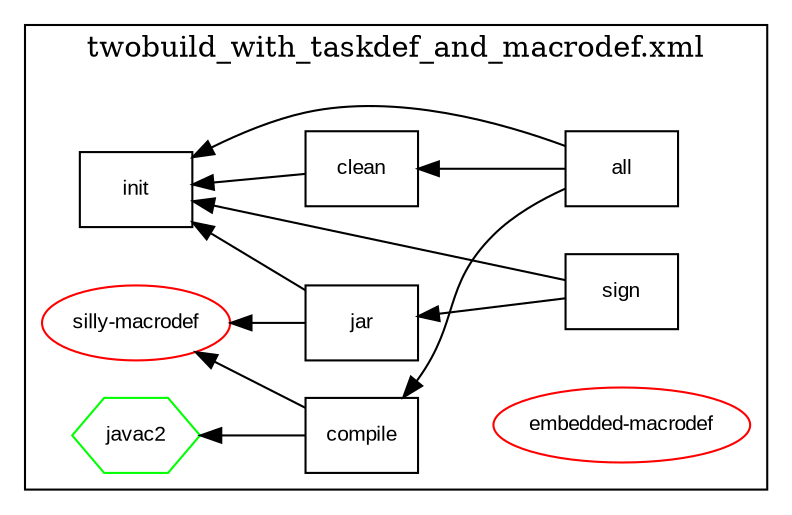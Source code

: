digraph G {
node [shape=box,fontname="Arial",fontsize="10"];
edge [fontname="Arial",fontsize="8"];
rankdir=RL;

concentrate=true;
	subgraph cluster_0 {
		label="twobuild_with_taskdef_and_macrodef.xml"
		twobuild_with_taskdef_and_macrodef_target_compile [label="compile" shape=box color=black ]; 
		twobuild_with_taskdef_and_macrodef_target_init [label="init" shape=box color=black ]; 
		twobuild_with_taskdef_and_macrodef_target_clean [label="clean" shape=box color=black ]; 
		twobuild_with_taskdef_and_macrodef_target_all [label="all" shape=box color=black ]; 
		twobuild_with_taskdef_and_macrodef_target_sign [label="sign" shape=box color=black ]; 
		twobuild_with_taskdef_and_macrodef_target_jar [label="jar" shape=box color=black ]; 
		twobuild_with_taskdef_and_macrodef_macrodef_silly_macrodef [label="silly-macrodef" shape=ellipse color=red ]; 
		twobuild_with_taskdef_and_macrodef_macrodef_embedded_macrodef [label="embedded-macrodef" shape=ellipse color=red ]; 
		twobuild_with_taskdef_and_macrodef_taskdef_javac2 [label="javac2" shape=hexagon color=green ]; 
	}
		twobuild_with_taskdef_and_macrodef_target_compile -> twobuild_with_taskdef_and_macrodef_taskdef_javac2;
		twobuild_with_taskdef_and_macrodef_target_clean -> twobuild_with_taskdef_and_macrodef_target_init;
		twobuild_with_taskdef_and_macrodef_target_sign -> twobuild_with_taskdef_and_macrodef_target_init;
		twobuild_with_taskdef_and_macrodef_target_all -> twobuild_with_taskdef_and_macrodef_target_compile;
		twobuild_with_taskdef_and_macrodef_target_all -> twobuild_with_taskdef_and_macrodef_target_init;
		twobuild_with_taskdef_and_macrodef_target_sign -> twobuild_with_taskdef_and_macrodef_target_jar;
		twobuild_with_taskdef_and_macrodef_target_all -> twobuild_with_taskdef_and_macrodef_target_clean;
		twobuild_with_taskdef_and_macrodef_target_compile -> twobuild_with_taskdef_and_macrodef_macrodef_silly_macrodef;
		twobuild_with_taskdef_and_macrodef_target_jar -> twobuild_with_taskdef_and_macrodef_macrodef_silly_macrodef;
		twobuild_with_taskdef_and_macrodef_target_jar -> twobuild_with_taskdef_and_macrodef_target_init;
}